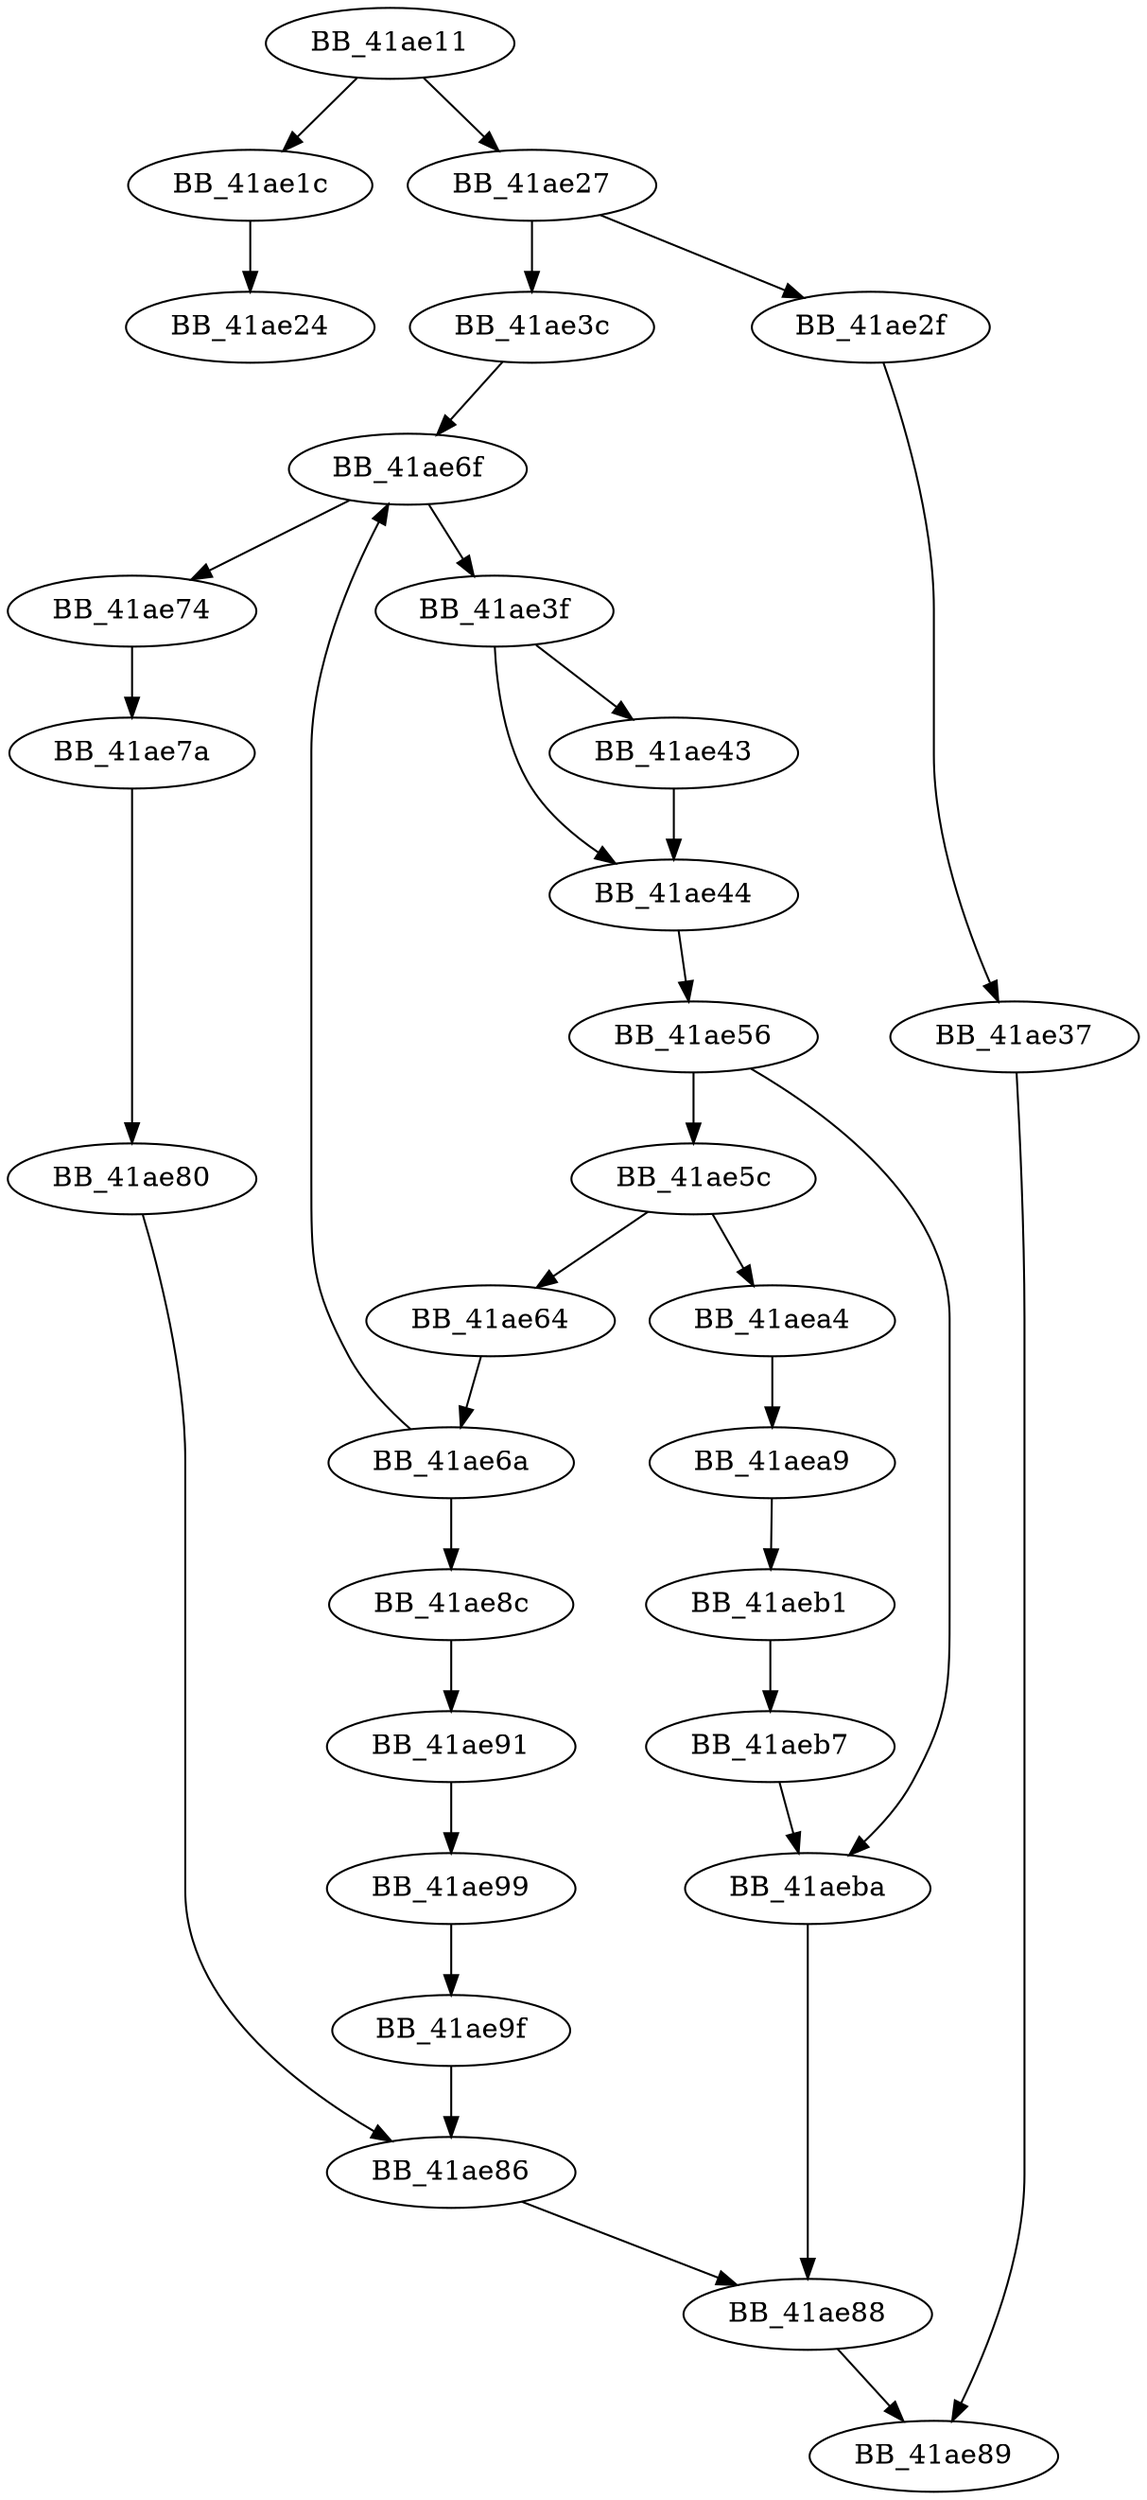 DiGraph _realloc{
BB_41ae11->BB_41ae1c
BB_41ae11->BB_41ae27
BB_41ae1c->BB_41ae24
BB_41ae27->BB_41ae2f
BB_41ae27->BB_41ae3c
BB_41ae2f->BB_41ae37
BB_41ae37->BB_41ae89
BB_41ae3c->BB_41ae6f
BB_41ae3f->BB_41ae43
BB_41ae3f->BB_41ae44
BB_41ae43->BB_41ae44
BB_41ae44->BB_41ae56
BB_41ae56->BB_41ae5c
BB_41ae56->BB_41aeba
BB_41ae5c->BB_41ae64
BB_41ae5c->BB_41aea4
BB_41ae64->BB_41ae6a
BB_41ae6a->BB_41ae6f
BB_41ae6a->BB_41ae8c
BB_41ae6f->BB_41ae3f
BB_41ae6f->BB_41ae74
BB_41ae74->BB_41ae7a
BB_41ae7a->BB_41ae80
BB_41ae80->BB_41ae86
BB_41ae86->BB_41ae88
BB_41ae88->BB_41ae89
BB_41ae8c->BB_41ae91
BB_41ae91->BB_41ae99
BB_41ae99->BB_41ae9f
BB_41ae9f->BB_41ae86
BB_41aea4->BB_41aea9
BB_41aea9->BB_41aeb1
BB_41aeb1->BB_41aeb7
BB_41aeb7->BB_41aeba
BB_41aeba->BB_41ae88
}
